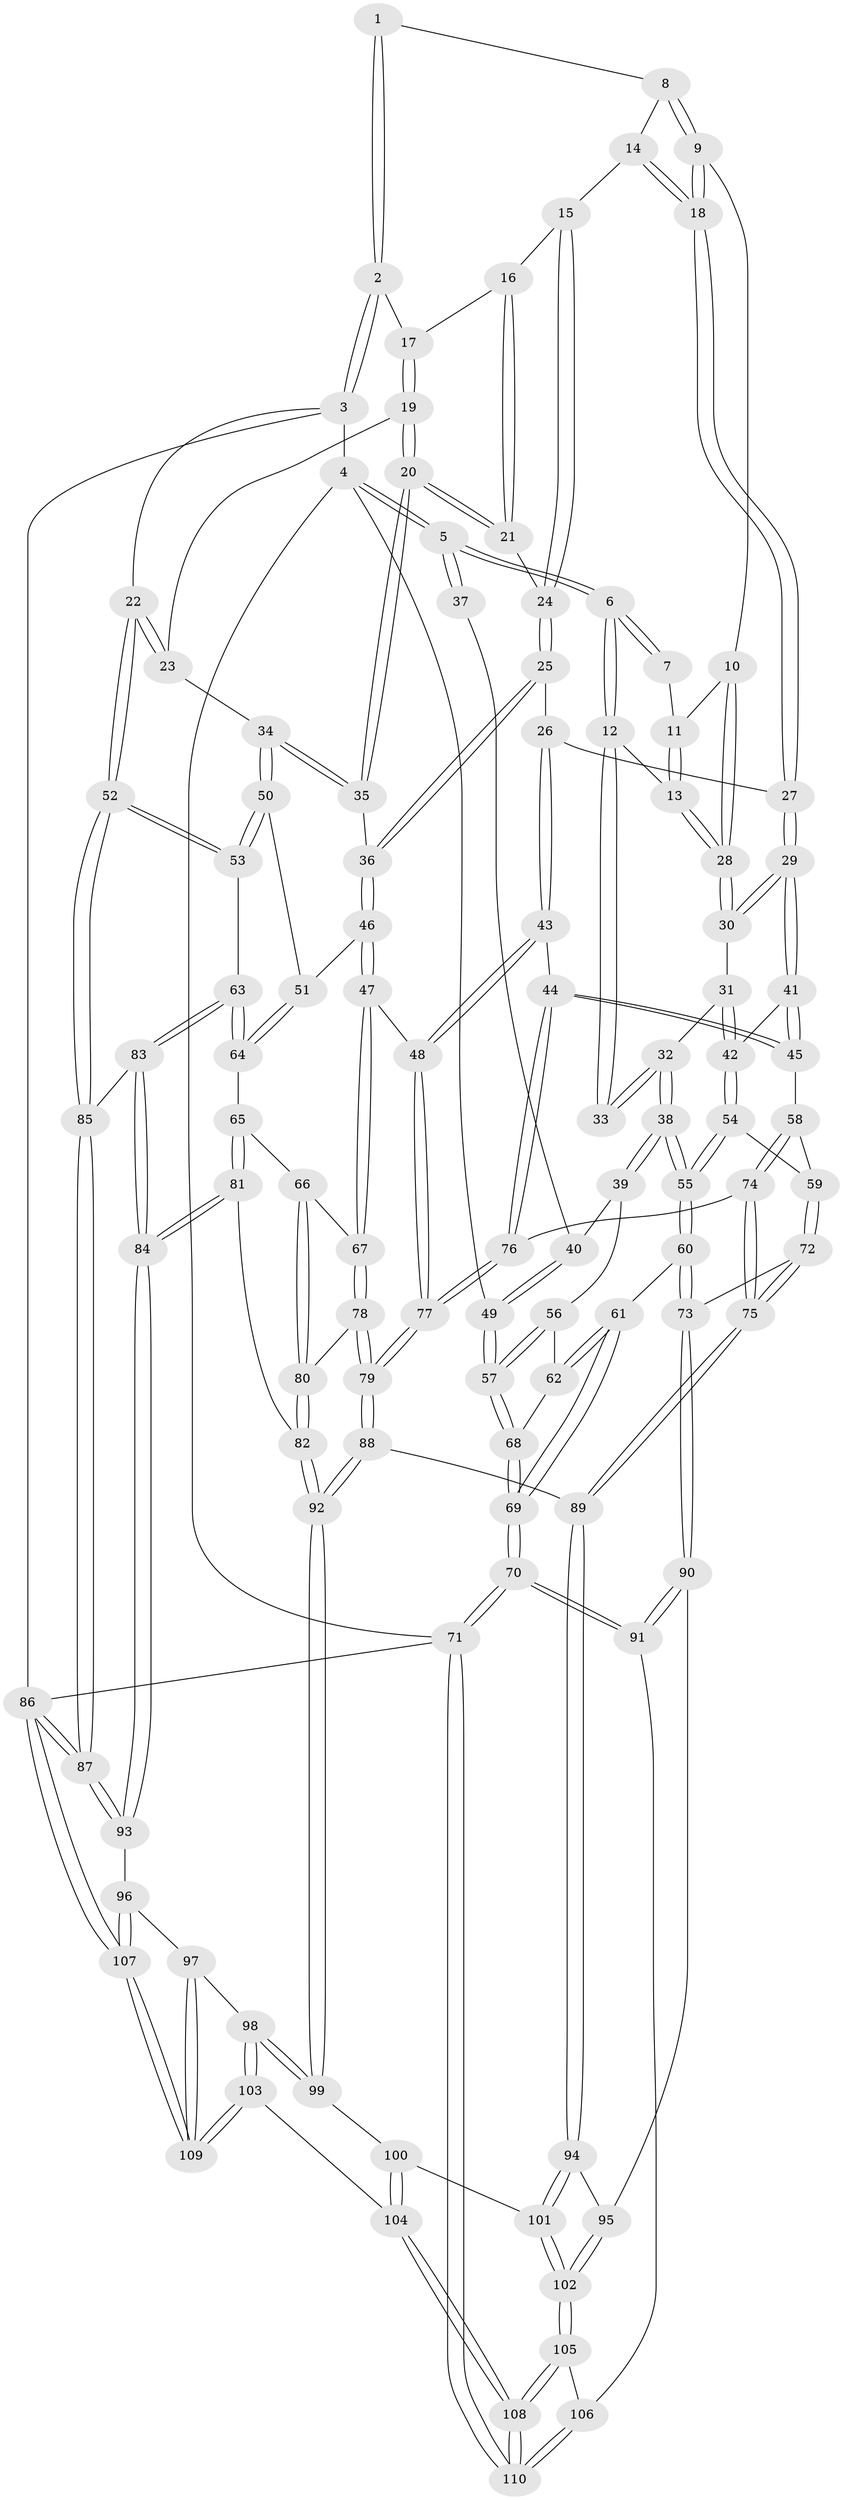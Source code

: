 // Generated by graph-tools (version 1.1) at 2025/01/03/09/25 05:01:12]
// undirected, 110 vertices, 272 edges
graph export_dot {
graph [start="1"]
  node [color=gray90,style=filled];
  1 [pos="+0.46005274099239074+0"];
  2 [pos="+0.9240111083147786+0"];
  3 [pos="+1+0"];
  4 [pos="+0+0"];
  5 [pos="+0+0"];
  6 [pos="+0+0"];
  7 [pos="+0.4323015613766219+0"];
  8 [pos="+0.5296362118987381+0.023499942210786582"];
  9 [pos="+0.46152161969011896+0.11829318356090975"];
  10 [pos="+0.4074177831857229+0.12256768769663422"];
  11 [pos="+0.3969309694952852+0"];
  12 [pos="+0.25640042130613344+0.13522463332423162"];
  13 [pos="+0.27450785763420116+0.13878883901672487"];
  14 [pos="+0.5692894347428991+0.07384337986964108"];
  15 [pos="+0.6631113925825288+0.08305328960055998"];
  16 [pos="+0.7964796224184376+0"];
  17 [pos="+0.8628964085768416+0"];
  18 [pos="+0.5439292508909511+0.18937751821427073"];
  19 [pos="+0.8724315225506327+0.06521254615785152"];
  20 [pos="+0.8161549090648742+0.21234911099576312"];
  21 [pos="+0.761580442035294+0.16747601987417374"];
  22 [pos="+1+0.09872597342230117"];
  23 [pos="+0.9210872028114845+0.19928188705751307"];
  24 [pos="+0.6682795272680605+0.19115196067873422"];
  25 [pos="+0.6412729953300491+0.23283562374627684"];
  26 [pos="+0.6290898839660294+0.23544870606978183"];
  27 [pos="+0.5459194818011163+0.19813348656805202"];
  28 [pos="+0.3547374236304759+0.18516557738005243"];
  29 [pos="+0.42796125615440994+0.2731007171240648"];
  30 [pos="+0.3701754748997792+0.22725164254623625"];
  31 [pos="+0.29833583017963455+0.2830562576491514"];
  32 [pos="+0.2083248013714899+0.31309086284166715"];
  33 [pos="+0.1937021916380579+0.2403145303229356"];
  34 [pos="+0.8560529672713616+0.2775446569727796"];
  35 [pos="+0.8441192388391735+0.2695235483843568"];
  36 [pos="+0.6994405730606584+0.27971807870431936"];
  37 [pos="+0.1761442724350715+0.23386561428748892"];
  38 [pos="+0.19201281739368725+0.34906598838394093"];
  39 [pos="+0.1624075299320419+0.34641536946697116"];
  40 [pos="+0.03157777674440522+0.25127954132917446"];
  41 [pos="+0.4389827435481772+0.32869519731634667"];
  42 [pos="+0.32351398839983836+0.37077751629115596"];
  43 [pos="+0.5532554421184458+0.41153751537453565"];
  44 [pos="+0.5106414298905418+0.4128284186168147"];
  45 [pos="+0.47896753094266475+0.39591097358043764"];
  46 [pos="+0.708950424069893+0.4194957986726673"];
  47 [pos="+0.6404147992181228+0.4532075031469098"];
  48 [pos="+0.6234033592202259+0.4492868145802467"];
  49 [pos="+0+0.1435598113138128"];
  50 [pos="+0.8693172727864692+0.31103749349828747"];
  51 [pos="+0.7626953066166207+0.4236561600328749"];
  52 [pos="+1+0.4195907281692416"];
  53 [pos="+1+0.40292740628391055"];
  54 [pos="+0.26174068494989317+0.43683555419181386"];
  55 [pos="+0.23275469354760153+0.4394526153469854"];
  56 [pos="+0.06871397982870857+0.39530428108708043"];
  57 [pos="+0+0.29947598428705696"];
  58 [pos="+0.36199148228655054+0.46828250514317976"];
  59 [pos="+0.3457812066069098+0.4657143747342058"];
  60 [pos="+0.1822324753300194+0.5324034913600885"];
  61 [pos="+0.11302686281366375+0.5186963471718669"];
  62 [pos="+0.09771815034727341+0.4932215615713761"];
  63 [pos="+0.8554260515375728+0.5133250274774263"];
  64 [pos="+0.7989134798268066+0.47242102589955753"];
  65 [pos="+0.7420310799960507+0.5467456751426318"];
  66 [pos="+0.7038450056314053+0.5326454748278611"];
  67 [pos="+0.6500692095791895+0.48088603823951104"];
  68 [pos="+0+0.3301371346502422"];
  69 [pos="+0+0.6554503033518394"];
  70 [pos="+0+0.7746642985252449"];
  71 [pos="+0+1"];
  72 [pos="+0.27900197578071895+0.6549393356843126"];
  73 [pos="+0.20163730750792222+0.5853749254773452"];
  74 [pos="+0.39816208142186393+0.5798088648655597"];
  75 [pos="+0.29226444871835916+0.669227908143931"];
  76 [pos="+0.47133334956006384+0.5749505372255862"];
  77 [pos="+0.5309363449159704+0.6337761687244216"];
  78 [pos="+0.6416000967789758+0.5943718360340844"];
  79 [pos="+0.5459847099007146+0.6625912093954223"];
  80 [pos="+0.7014765505481065+0.6171583765234678"];
  81 [pos="+0.807403755640282+0.6706263223896384"];
  82 [pos="+0.7619235201594572+0.6669092557916954"];
  83 [pos="+0.8520264644565956+0.6388192945994039"];
  84 [pos="+0.8289266731803326+0.6776786346806453"];
  85 [pos="+1+0.5199975964052613"];
  86 [pos="+1+1"];
  87 [pos="+1+0.8679507021309176"];
  88 [pos="+0.546272103449996+0.6718583714045652"];
  89 [pos="+0.2959572792681824+0.6894531405094891"];
  90 [pos="+0+0.7554970214175903"];
  91 [pos="+0+0.7833876229437776"];
  92 [pos="+0.5679831822371874+0.7451326211517926"];
  93 [pos="+0.8549929478900634+0.7519577516679548"];
  94 [pos="+0.2958628698795158+0.6928354468795058"];
  95 [pos="+0.047093909259022834+0.7603510706527259"];
  96 [pos="+0.805617990091689+0.8328009349608387"];
  97 [pos="+0.7250666002610275+0.8756980584480903"];
  98 [pos="+0.6222524592531792+0.883226936830429"];
  99 [pos="+0.5631317591432715+0.7729062854380291"];
  100 [pos="+0.4629209090713749+0.792923117968046"];
  101 [pos="+0.3176111233616872+0.8135038121511117"];
  102 [pos="+0.3021837168173535+0.8498934031062854"];
  103 [pos="+0.493708893462282+1"];
  104 [pos="+0.4757158174709236+1"];
  105 [pos="+0.300036118495098+0.866495878773697"];
  106 [pos="+0.1399087290258267+0.9321364299230102"];
  107 [pos="+1+1"];
  108 [pos="+0.4348617699783994+1"];
  109 [pos="+0.9335497710239418+1"];
  110 [pos="+0.0708983474418749+1"];
  1 -- 2;
  1 -- 2;
  1 -- 8;
  2 -- 3;
  2 -- 3;
  2 -- 17;
  3 -- 4;
  3 -- 22;
  3 -- 86;
  4 -- 5;
  4 -- 5;
  4 -- 49;
  4 -- 71;
  5 -- 6;
  5 -- 6;
  5 -- 37;
  5 -- 37;
  6 -- 7;
  6 -- 7;
  6 -- 12;
  6 -- 12;
  7 -- 11;
  8 -- 9;
  8 -- 9;
  8 -- 14;
  9 -- 10;
  9 -- 18;
  9 -- 18;
  10 -- 11;
  10 -- 28;
  10 -- 28;
  11 -- 13;
  11 -- 13;
  12 -- 13;
  12 -- 33;
  12 -- 33;
  13 -- 28;
  13 -- 28;
  14 -- 15;
  14 -- 18;
  14 -- 18;
  15 -- 16;
  15 -- 24;
  15 -- 24;
  16 -- 17;
  16 -- 21;
  16 -- 21;
  17 -- 19;
  17 -- 19;
  18 -- 27;
  18 -- 27;
  19 -- 20;
  19 -- 20;
  19 -- 23;
  20 -- 21;
  20 -- 21;
  20 -- 35;
  20 -- 35;
  21 -- 24;
  22 -- 23;
  22 -- 23;
  22 -- 52;
  22 -- 52;
  23 -- 34;
  24 -- 25;
  24 -- 25;
  25 -- 26;
  25 -- 36;
  25 -- 36;
  26 -- 27;
  26 -- 43;
  26 -- 43;
  27 -- 29;
  27 -- 29;
  28 -- 30;
  28 -- 30;
  29 -- 30;
  29 -- 30;
  29 -- 41;
  29 -- 41;
  30 -- 31;
  31 -- 32;
  31 -- 42;
  31 -- 42;
  32 -- 33;
  32 -- 33;
  32 -- 38;
  32 -- 38;
  34 -- 35;
  34 -- 35;
  34 -- 50;
  34 -- 50;
  35 -- 36;
  36 -- 46;
  36 -- 46;
  37 -- 40;
  38 -- 39;
  38 -- 39;
  38 -- 55;
  38 -- 55;
  39 -- 40;
  39 -- 56;
  40 -- 49;
  40 -- 49;
  41 -- 42;
  41 -- 45;
  41 -- 45;
  42 -- 54;
  42 -- 54;
  43 -- 44;
  43 -- 48;
  43 -- 48;
  44 -- 45;
  44 -- 45;
  44 -- 76;
  44 -- 76;
  45 -- 58;
  46 -- 47;
  46 -- 47;
  46 -- 51;
  47 -- 48;
  47 -- 67;
  47 -- 67;
  48 -- 77;
  48 -- 77;
  49 -- 57;
  49 -- 57;
  50 -- 51;
  50 -- 53;
  50 -- 53;
  51 -- 64;
  51 -- 64;
  52 -- 53;
  52 -- 53;
  52 -- 85;
  52 -- 85;
  53 -- 63;
  54 -- 55;
  54 -- 55;
  54 -- 59;
  55 -- 60;
  55 -- 60;
  56 -- 57;
  56 -- 57;
  56 -- 62;
  57 -- 68;
  57 -- 68;
  58 -- 59;
  58 -- 74;
  58 -- 74;
  59 -- 72;
  59 -- 72;
  60 -- 61;
  60 -- 73;
  60 -- 73;
  61 -- 62;
  61 -- 62;
  61 -- 69;
  61 -- 69;
  62 -- 68;
  63 -- 64;
  63 -- 64;
  63 -- 83;
  63 -- 83;
  64 -- 65;
  65 -- 66;
  65 -- 81;
  65 -- 81;
  66 -- 67;
  66 -- 80;
  66 -- 80;
  67 -- 78;
  67 -- 78;
  68 -- 69;
  68 -- 69;
  69 -- 70;
  69 -- 70;
  70 -- 71;
  70 -- 71;
  70 -- 91;
  70 -- 91;
  71 -- 110;
  71 -- 110;
  71 -- 86;
  72 -- 73;
  72 -- 75;
  72 -- 75;
  73 -- 90;
  73 -- 90;
  74 -- 75;
  74 -- 75;
  74 -- 76;
  75 -- 89;
  75 -- 89;
  76 -- 77;
  76 -- 77;
  77 -- 79;
  77 -- 79;
  78 -- 79;
  78 -- 79;
  78 -- 80;
  79 -- 88;
  79 -- 88;
  80 -- 82;
  80 -- 82;
  81 -- 82;
  81 -- 84;
  81 -- 84;
  82 -- 92;
  82 -- 92;
  83 -- 84;
  83 -- 84;
  83 -- 85;
  84 -- 93;
  84 -- 93;
  85 -- 87;
  85 -- 87;
  86 -- 87;
  86 -- 87;
  86 -- 107;
  86 -- 107;
  87 -- 93;
  87 -- 93;
  88 -- 89;
  88 -- 92;
  88 -- 92;
  89 -- 94;
  89 -- 94;
  90 -- 91;
  90 -- 91;
  90 -- 95;
  91 -- 106;
  92 -- 99;
  92 -- 99;
  93 -- 96;
  94 -- 95;
  94 -- 101;
  94 -- 101;
  95 -- 102;
  95 -- 102;
  96 -- 97;
  96 -- 107;
  96 -- 107;
  97 -- 98;
  97 -- 109;
  97 -- 109;
  98 -- 99;
  98 -- 99;
  98 -- 103;
  98 -- 103;
  99 -- 100;
  100 -- 101;
  100 -- 104;
  100 -- 104;
  101 -- 102;
  101 -- 102;
  102 -- 105;
  102 -- 105;
  103 -- 104;
  103 -- 109;
  103 -- 109;
  104 -- 108;
  104 -- 108;
  105 -- 106;
  105 -- 108;
  105 -- 108;
  106 -- 110;
  106 -- 110;
  107 -- 109;
  107 -- 109;
  108 -- 110;
  108 -- 110;
}
